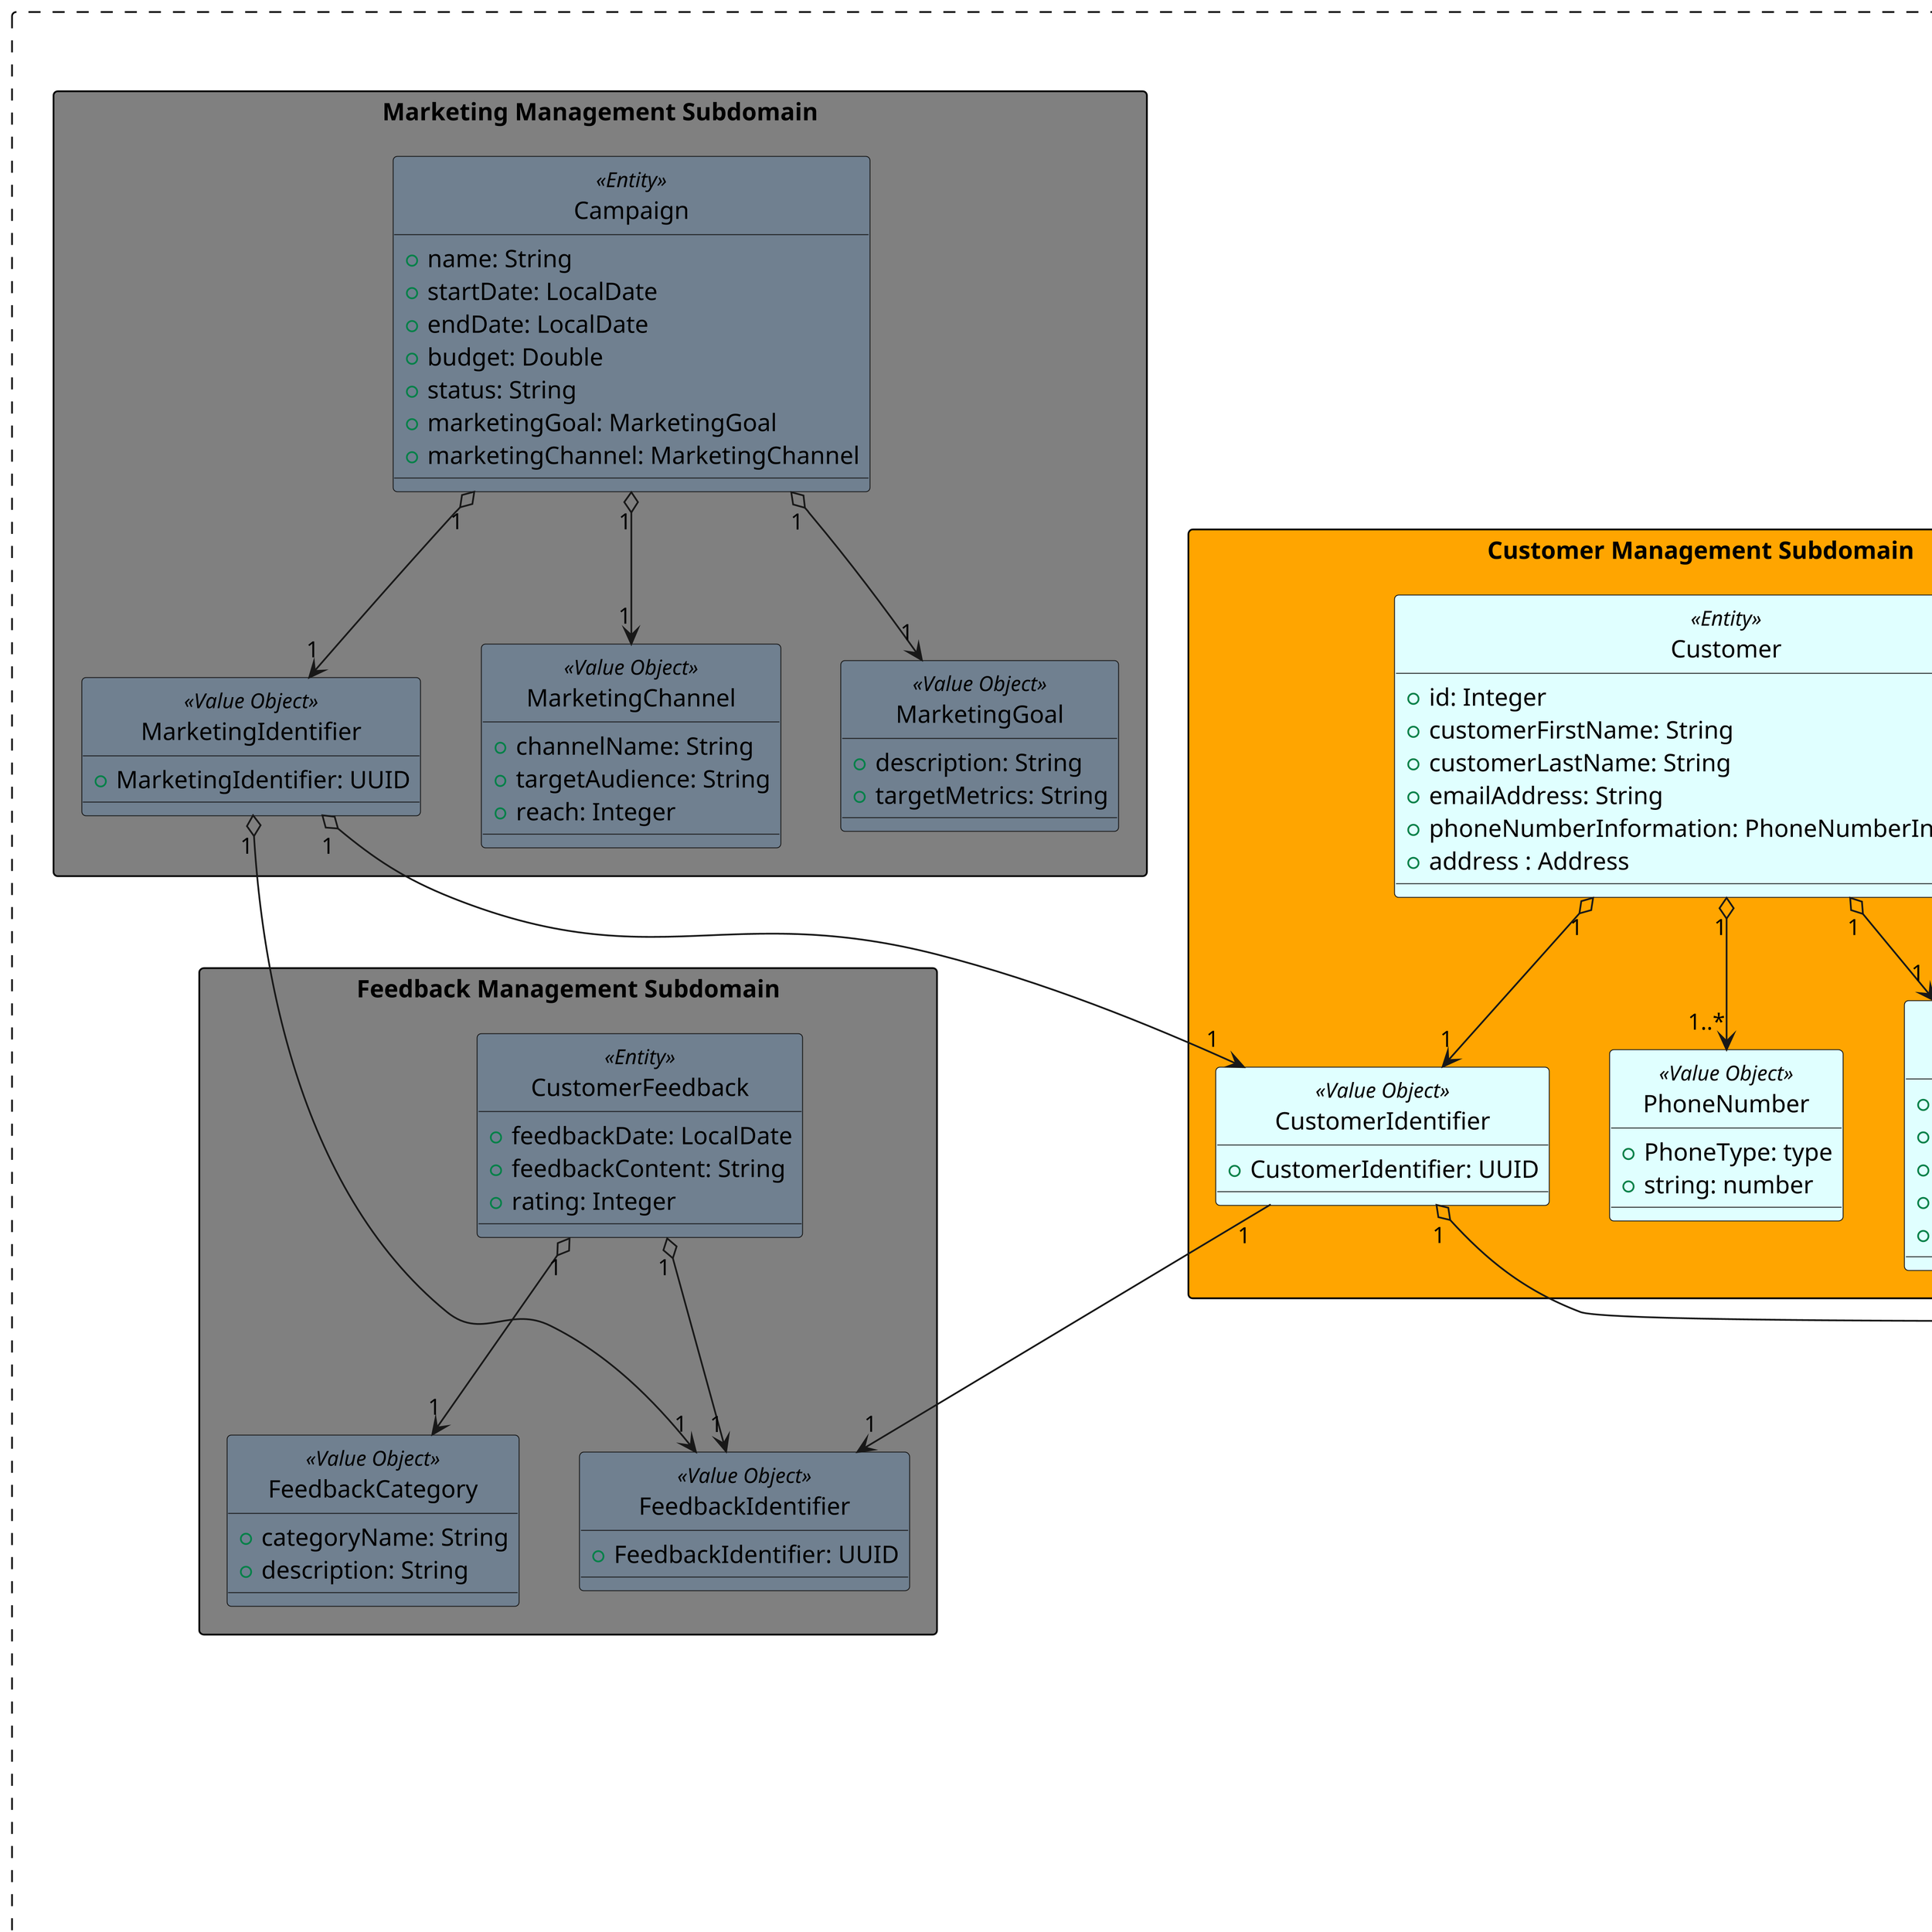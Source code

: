 @startuml
'https://plantuml.com/salt

hide circle
top to bottom direction
!define ENTITY(entityName) class entityName <<Entity>>
!define AGGREGATE(aggregateName) class aggregateName <<Aggregate>>
!define AGGREGATE_ROOT(aggregateRootName) class aggregateRootName <<Aggregate Root>>
!define AGGREGATE_Root_ENTITY(aggregateRootEntityName) class aggregateRootEntityName <<Aggregate Root>> << Entity >>
!define VALUE_OBJECT(valueObjectName) class valueObjectName <<Value Object>>


!pragma userVerticalIf on
skinparam dpi 350
skinparam packageStyle rectangle
skinparam rectangle{

    Background #f7f4eb
    BorderColor Black

}

rectangle "Furniture Store" as BoundedContextFurnitureApp #line.dashed{

    Package "Delivery Management Subdomain" <<Rectangle>> #orange{

        ENTITY(Delivery) #LightCyan{
            +id: Integer
            +firstName : String
            +lastName : String
            +address : String
            +email : String
            +TransportDetails transportDetails
        }

        VALUE_OBJECT(DeliveryIdentifier) #LightCyan{
            + DeliveryIdentifier: UUID
        }
        VALUE_OBJECT(TransportDetails) #LightCyan{
            +warehouseLocation: String
            +deliveryDate: LocalDate
            +eta: String
            +shippingNumber: String
        }

        Delivery "1" o--> "1" DeliveryIdentifier
        Delivery "1" o--> TransportDetails

    }


    Package "Customer Management Subdomain" <<Rectangle>> #orange{

        ENTITY(Customer) #LightCyan{
           + id: Integer
           + customerFirstName: String
           + customerLastName: String
           + emailAddress: String
           + phoneNumberInformation: PhoneNumberInformation
           + address : Address
        }

        VALUE_OBJECT(CustomerIdentifier) #LightCyan{
           + CustomerIdentifier: UUID
        }

        VALUE_OBJECT(PhoneNumber) #LightCyan{
            + PhoneType: type
            + string: number
        }

        VALUE_OBJECT(Address) #LightCyan{
                    + string: streetAddress
                    + string: city
                    + string: province
                    + string: country
                    + string: postalCode
        }

        Customer "1" o--> "1" CustomerIdentifier
        Customer "1" o--> "1..*" PhoneNumber
        Customer "1" o--> "1" Address

}

     Package "Furniture Management Subdomain" <<Rectangle>> #orange{

            ENTITY(Furniture) #LightCyan{
               + furniturePriceInformation: FurniturePriceInformation
               + company: string
               + deliveryInstructions: string
            }

            VALUE_OBJECT(FurnitureIdentifier) #LightCyan{
               + FurnitureIdentifier: UUID
            }

            VALUE_OBJECT(Manufacturer) #LightCyan{
                + manufacturerName: String
                + country: String
            }
              VALUE_OBJECT(FurniturePriceInformation) #LightCyan{
                + furnitureCost: Double
            }
            Furniture "1" o--> "1" FurnitureIdentifier
            Furniture "1" o--> "1" Manufacturer
            Furniture "1" o--> "1" FurniturePriceInformation


}

  Package "Purchase Management Subdomain" <<Rectangle>> #orange{

            AGGREGATE_Root_ENTITY(Purchase) #LightCyan{
               +purchaseDate: LocalDate
               +paymentType: PaymentType
               +status: Status

            }

            VALUE_OBJECT(PurchaseIdentifier) #LightCyan{
               + PurchaseIdentifier: UUID
            }


       note "Invariant: When a purchase is deleted, the information of purchase will still remain \n in memory for future use, and the status will be set to PURCHASE_CANCELED " as purchaseInvariant


        Purchase "1" o--> "1" PurchaseIdentifier


        CustomerIdentifier "1" o--> "1" Purchase
        DeliveryIdentifier "1" o--> "1" Purchase


    }
    Package "Inventory Management Subdomain" <<Rectangle>> #grey{
        ENTITY(InventoryItem) #LightCyan{
            +quantityAvailable: Integer
            +reorderThreshold: Integer
            +reorderAmount: Integer
        }

        VALUE_OBJECT(InventoryItemIdentifier) #LightCyan{
            + inventoryItemIdentifier: UUID
        }
 VALUE_OBJECT(Location) #LightCyan{
        + warehouseSection: String
        + aisle: String
        + shelf: String
    }
    InventoryItem "1" o--> "1" InventoryItemIdentifier
    InventoryItem "1" o--> "1" Location
    FurnitureIdentifier "1" o--> "1" InventoryItemIdentifier
    FurnitureIdentifier "1" o--> "1" Purchase

    }

 Package "Feedback Management Subdomain" <<Rectangle>> #grey{
       ENTITY(CustomerFeedback)#slategrey{
           +feedbackDate: LocalDate
           +feedbackContent: String
           +rating: Integer
       }
   VALUE_OBJECT(FeedbackCategory) #slategrey{
           + categoryName: String
           +description: String
       }
       VALUE_OBJECT(FeedbackIdentifier) #slategrey{
           + FeedbackIdentifier: UUID
       }

       CustomerFeedback "1" o--> "1" FeedbackCategory
       CustomerIdentifier "1" --> "1" FeedbackIdentifier
       CustomerFeedback "1" o--> "1" FeedbackIdentifier



   }
   Package "Marketing Management Subdomain" <<Rectangle>> #grey{
       ENTITY(Campaign) #slategrey{
           +name: String
           +startDate: LocalDate
           +endDate: LocalDate
           +budget: Double
           +status: String
           +marketingGoal: MarketingGoal
           +marketingChannel: MarketingChannel
       }

       VALUE_OBJECT(MarketingIdentifier) #slategrey{
           + MarketingIdentifier: UUID
       }

       VALUE_OBJECT(MarketingChannel) #slategrey{
           + channelName: String
           + targetAudience: String
           + reach: Integer
       }

       VALUE_OBJECT(MarketingGoal) #slategrey{
           + description: String
           + targetMetrics: String
       }

       Campaign "1" o--> "1" MarketingIdentifier
       Campaign "1" o--> "1" MarketingChannel
       Campaign "1" o--> "1" MarketingGoal
       MarketingIdentifier "1" o--> "1" CustomerIdentifier
       MarketingIdentifier "1" o--> "1" FeedbackIdentifier

   }


}
@enduml